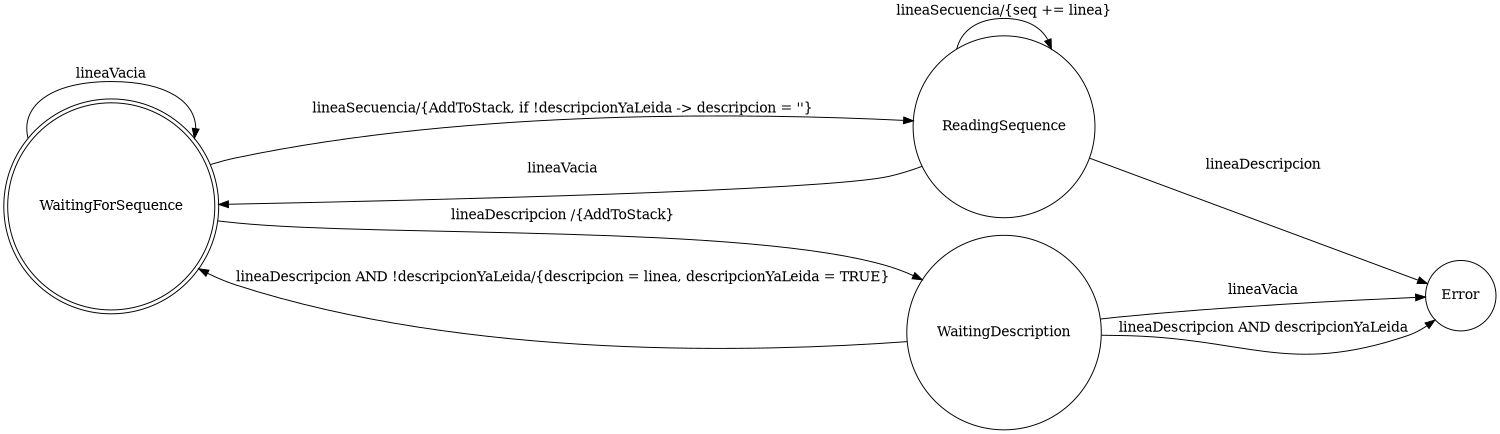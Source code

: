 //dot -Tpng fsmNuevo.gv -o FSM.png
digraph finite_state_machine {
	rankdir=LR;
	size="10"
	node [shape = doublecircle]; WaitingForSequence;
	node [shape = circle];
	WaitingForSequence -> ReadingSequence    [ label = "lineaSecuencia/{AddToStack, if !descripcionYaLeida -> descripcion = ''}" ];
	WaitingForSequence -> WaitingDescription [ label = "lineaDescripcion /{AddToStack}" ];
	WaitingForSequence -> WaitingForSequence [ label = "lineaVacia" ];
	ReadingSequence    -> WaitingForSequence [ label = "lineaVacia" ];
	ReadingSequence    -> Error              [ label = "lineaDescripcion" ];
	WaitingDescription -> Error              [ label = "lineaVacia" ];
	ReadingSequence    -> ReadingSequence    [ label = "lineaSecuencia/{seq += linea}" ];
	WaitingDescription -> WaitingForSequence [ label = "lineaDescripcion AND !descripcionYaLeida/{descripcion = linea, descripcionYaLeida = TRUE}" ];
	WaitingDescription -> Error              [ label = "lineaDescripcion AND descripcionYaLeida" ];
}
